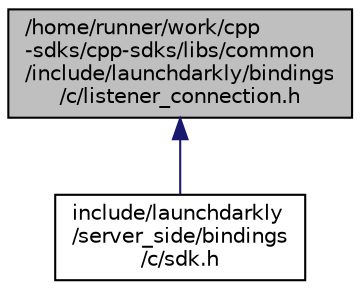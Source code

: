 digraph "/home/runner/work/cpp-sdks/cpp-sdks/libs/common/include/launchdarkly/bindings/c/listener_connection.h"
{
 // LATEX_PDF_SIZE
  edge [fontname="Helvetica",fontsize="10",labelfontname="Helvetica",labelfontsize="10"];
  node [fontname="Helvetica",fontsize="10",shape=record];
  Node1 [label="/home/runner/work/cpp\l-sdks/cpp-sdks/libs/common\l/include/launchdarkly/bindings\l/c/listener_connection.h",height=0.2,width=0.4,color="black", fillcolor="grey75", style="filled", fontcolor="black",tooltip=" "];
  Node1 -> Node2 [dir="back",color="midnightblue",fontsize="10",style="solid"];
  Node2 [label="include/launchdarkly\l/server_side/bindings\l/c/sdk.h",height=0.2,width=0.4,color="black", fillcolor="white", style="filled",URL="$sdk_8h.html",tooltip="LaunchDarkly Server-side C Bindings."];
}
